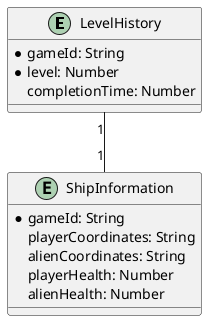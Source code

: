 @startuml
entity LevelHistory{
    *gameId: String
    *level: Number
    completionTime: Number
}
entity ShipInformation{
    *gameId: String
    playerCoordinates: String
    alienCoordinates: String
    playerHealth: Number
    alienHealth: Number
}

LevelHistory "1" -- "1" ShipInformation
@enduml